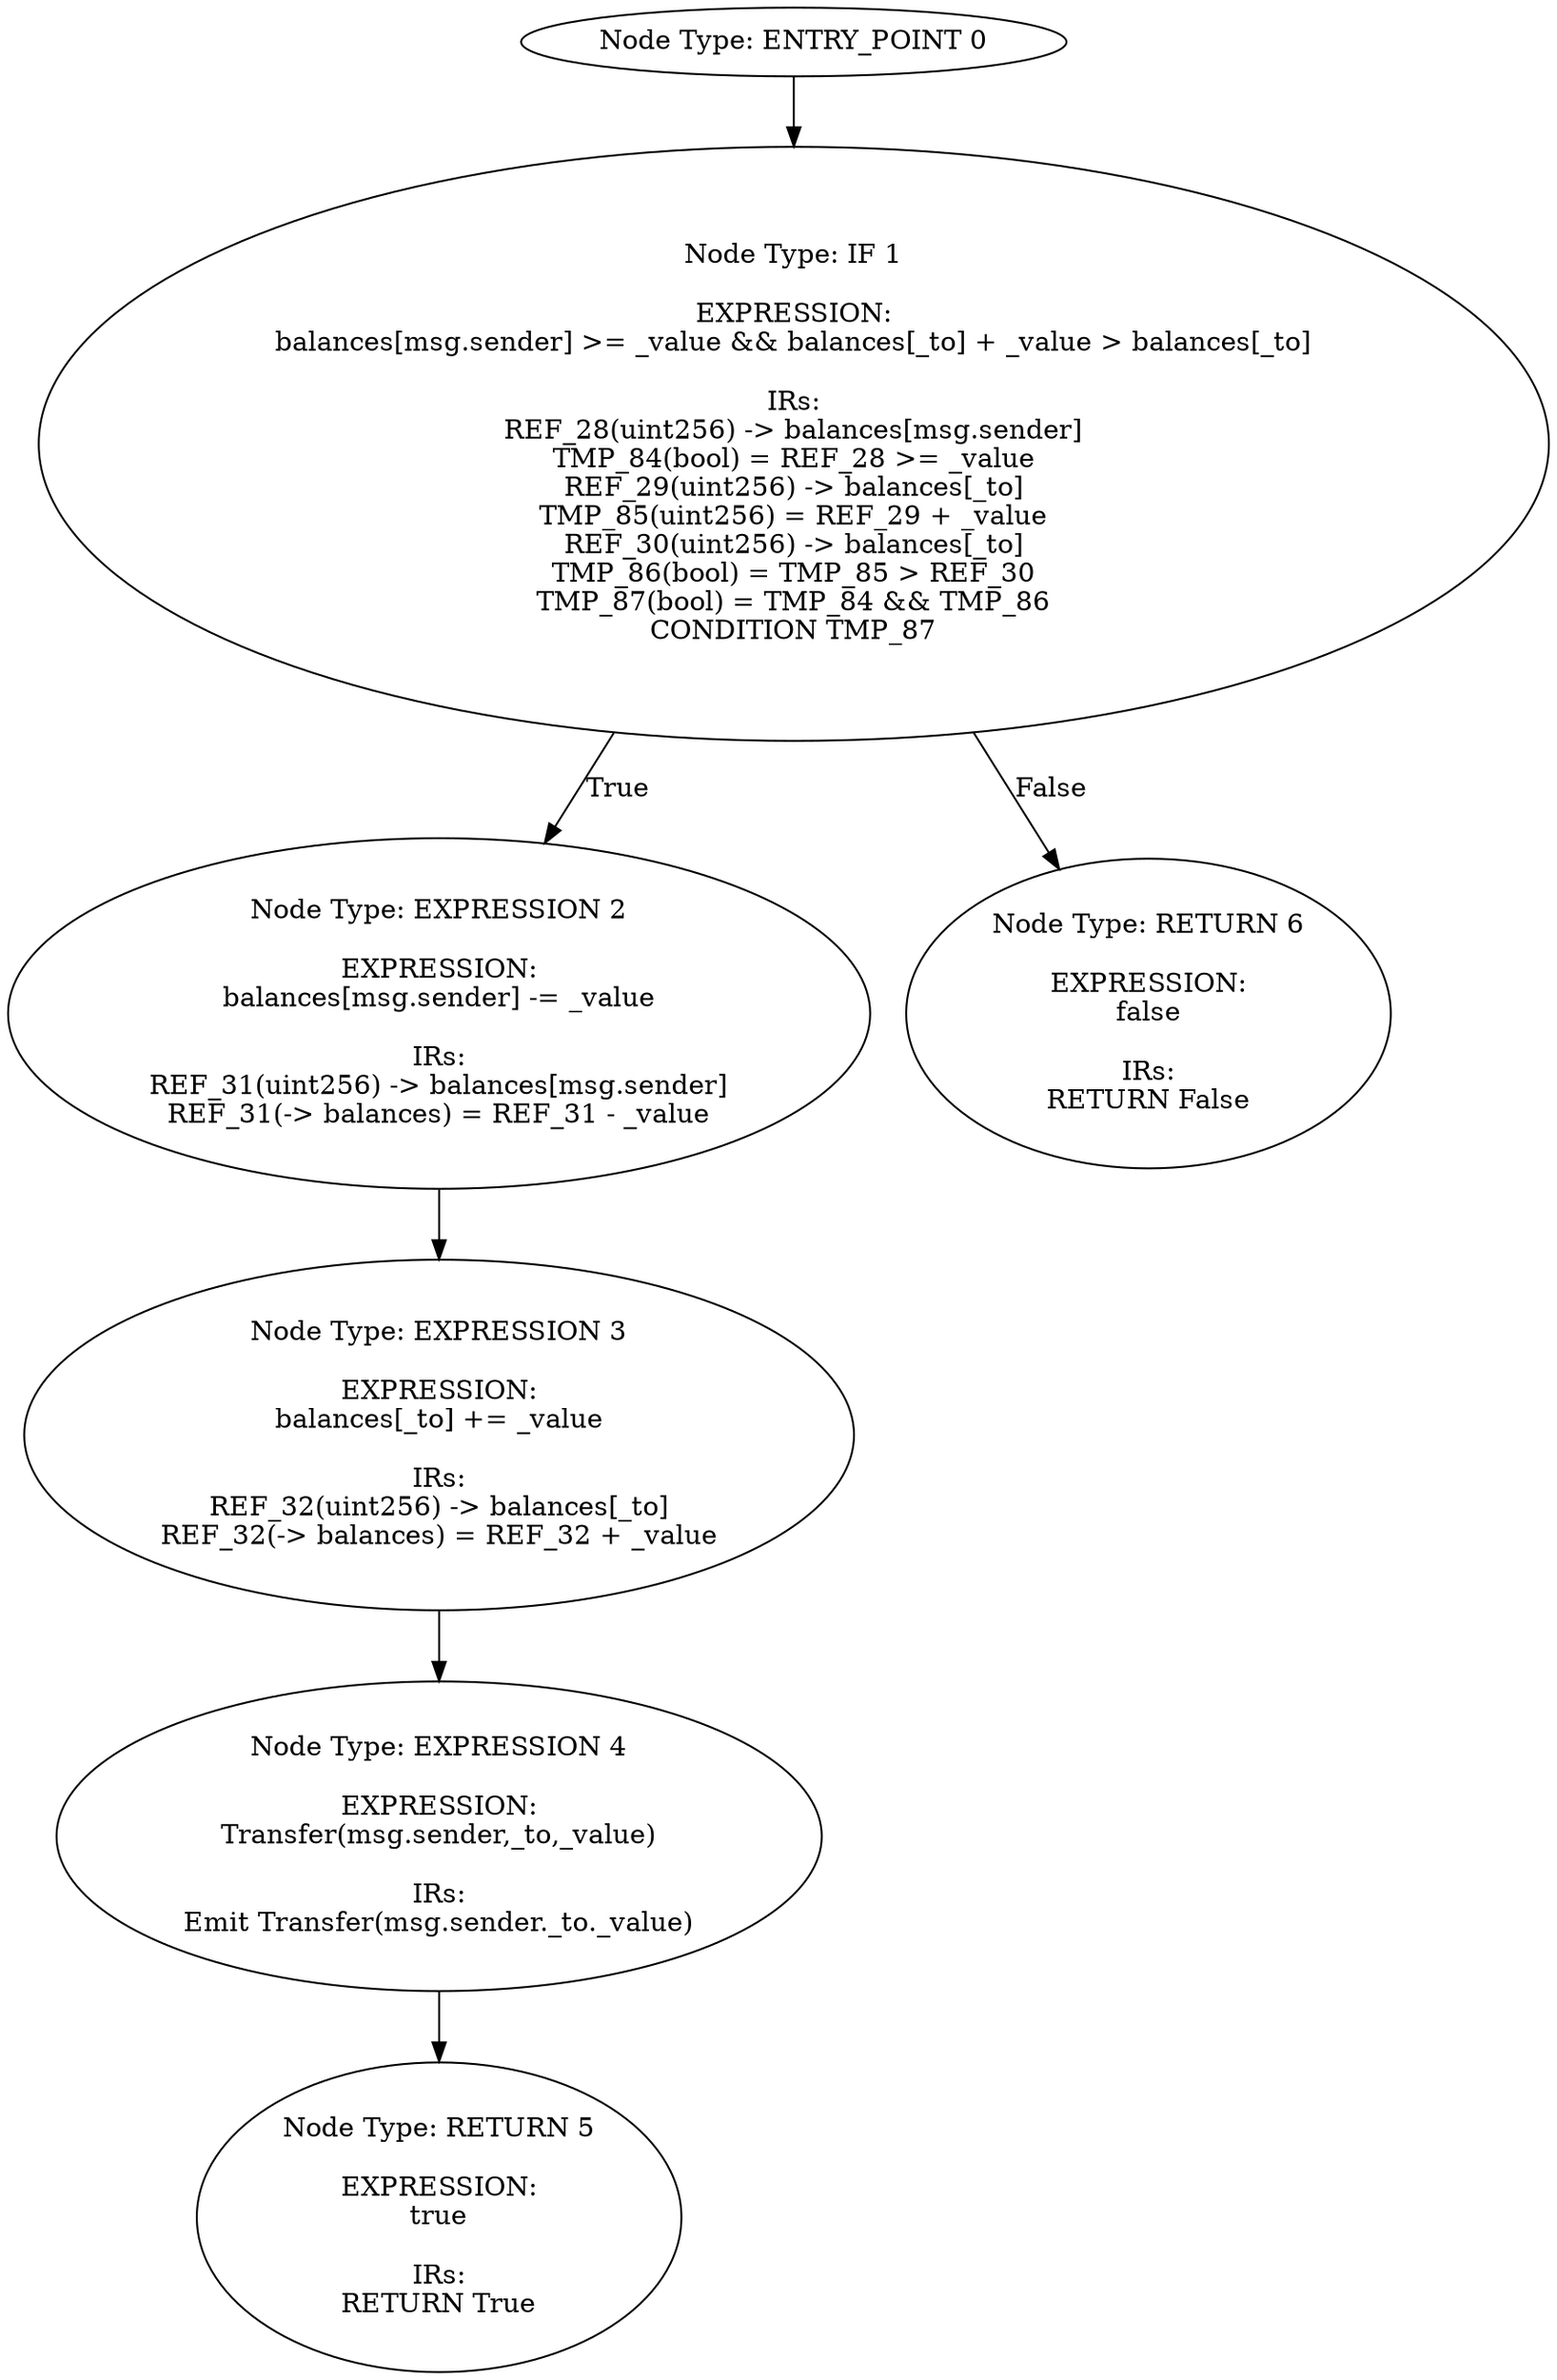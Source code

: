 digraph{
0[label="Node Type: ENTRY_POINT 0
"];
0->1;
1[label="Node Type: IF 1

EXPRESSION:
balances[msg.sender] >= _value && balances[_to] + _value > balances[_to]

IRs:
REF_28(uint256) -> balances[msg.sender]
TMP_84(bool) = REF_28 >= _value
REF_29(uint256) -> balances[_to]
TMP_85(uint256) = REF_29 + _value
REF_30(uint256) -> balances[_to]
TMP_86(bool) = TMP_85 > REF_30
TMP_87(bool) = TMP_84 && TMP_86
CONDITION TMP_87"];
1->2[label="True"];
1->6[label="False"];
2[label="Node Type: EXPRESSION 2

EXPRESSION:
balances[msg.sender] -= _value

IRs:
REF_31(uint256) -> balances[msg.sender]
REF_31(-> balances) = REF_31 - _value"];
2->3;
3[label="Node Type: EXPRESSION 3

EXPRESSION:
balances[_to] += _value

IRs:
REF_32(uint256) -> balances[_to]
REF_32(-> balances) = REF_32 + _value"];
3->4;
4[label="Node Type: EXPRESSION 4

EXPRESSION:
Transfer(msg.sender,_to,_value)

IRs:
Emit Transfer(msg.sender._to._value)"];
4->5;
5[label="Node Type: RETURN 5

EXPRESSION:
true

IRs:
RETURN True"];
6[label="Node Type: RETURN 6

EXPRESSION:
false

IRs:
RETURN False"];
}
